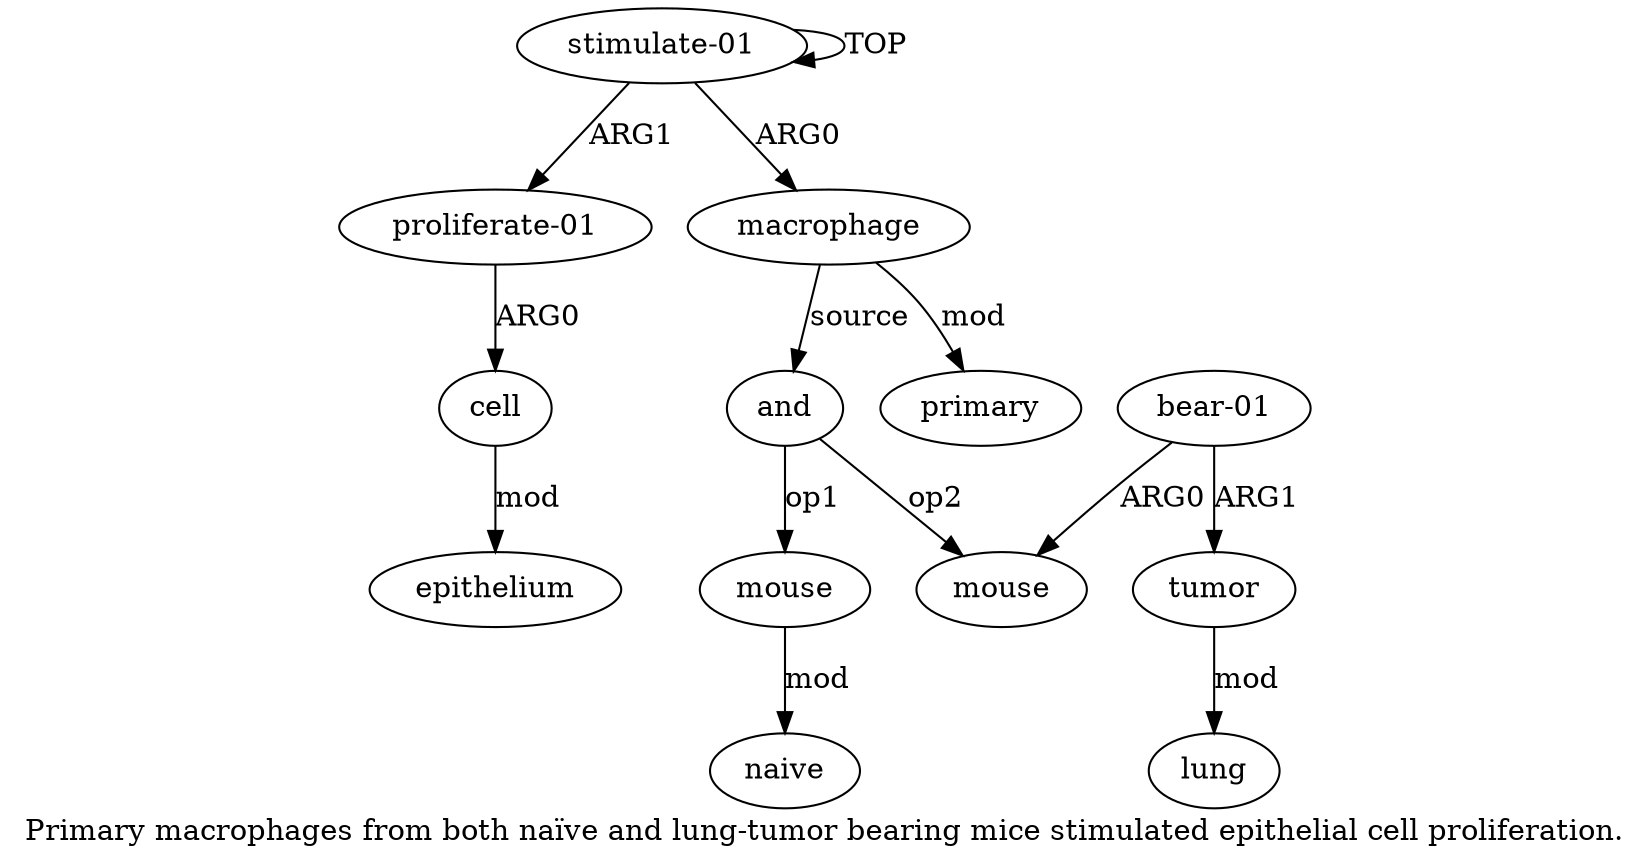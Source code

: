 digraph  {
	graph [label="Primary macrophages from both naïve and lung-tumor bearing mice stimulated epithelial cell proliferation."];
	node [label="\N"];
	a11	 [color=black,
		gold_ind=11,
		gold_label=cell,
		label=cell,
		test_ind=11,
		test_label=cell];
	a12	 [color=black,
		gold_ind=12,
		gold_label=epithelium,
		label=epithelium,
		test_ind=12,
		test_label=epithelium];
	a11 -> a12 [key=0,
	color=black,
	gold_label=mod,
	label=mod,
	test_label=mod];
a10 [color=black,
	gold_ind=10,
	gold_label="proliferate-01",
	label="proliferate-01",
	test_ind=10,
	test_label="proliferate-01"];
a10 -> a11 [key=0,
color=black,
gold_label=ARG0,
label=ARG0,
test_label=ARG0];
a1 [color=black,
gold_ind=1,
gold_label=macrophage,
label=macrophage,
test_ind=1,
test_label=macrophage];
a3 [color=black,
gold_ind=3,
gold_label=and,
label=and,
test_ind=3,
test_label=and];
a1 -> a3 [key=0,
color=black,
gold_label=source,
label=source,
test_label=source];
a2 [color=black,
gold_ind=2,
gold_label=primary,
label=primary,
test_ind=2,
test_label=primary];
a1 -> a2 [key=0,
color=black,
gold_label=mod,
label=mod,
test_label=mod];
a0 [color=black,
gold_ind=0,
gold_label="stimulate-01",
label="stimulate-01",
test_ind=0,
test_label="stimulate-01"];
a0 -> a10 [key=0,
color=black,
gold_label=ARG1,
label=ARG1,
test_label=ARG1];
a0 -> a1 [key=0,
color=black,
gold_label=ARG0,
label=ARG0,
test_label=ARG0];
a0 -> a0 [key=0,
color=black,
gold_label=TOP,
label=TOP,
test_label=TOP];
a4 [color=black,
gold_ind=4,
gold_label=mouse,
label=mouse,
test_ind=4,
test_label=mouse];
a3 -> a4 [key=0,
color=black,
gold_label=op1,
label=op1,
test_label=op1];
a6 [color=black,
gold_ind=6,
gold_label=mouse,
label=mouse,
test_ind=6,
test_label=mouse];
a3 -> a6 [key=0,
color=black,
gold_label=op2,
label=op2,
test_label=op2];
a5 [color=black,
gold_ind=5,
gold_label=naive,
label=naive,
test_ind=5,
test_label=naive];
a4 -> a5 [key=0,
color=black,
gold_label=mod,
label=mod,
test_label=mod];
a7 [color=black,
gold_ind=7,
gold_label="bear-01",
label="bear-01",
test_ind=7,
test_label="bear-01"];
a7 -> a6 [key=0,
color=black,
gold_label=ARG0,
label=ARG0,
test_label=ARG0];
a8 [color=black,
gold_ind=8,
gold_label=tumor,
label=tumor,
test_ind=8,
test_label=tumor];
a7 -> a8 [key=0,
color=black,
gold_label=ARG1,
label=ARG1,
test_label=ARG1];
a9 [color=black,
gold_ind=9,
gold_label=lung,
label=lung,
test_ind=9,
test_label=lung];
a8 -> a9 [key=0,
color=black,
gold_label=mod,
label=mod,
test_label=mod];
}

